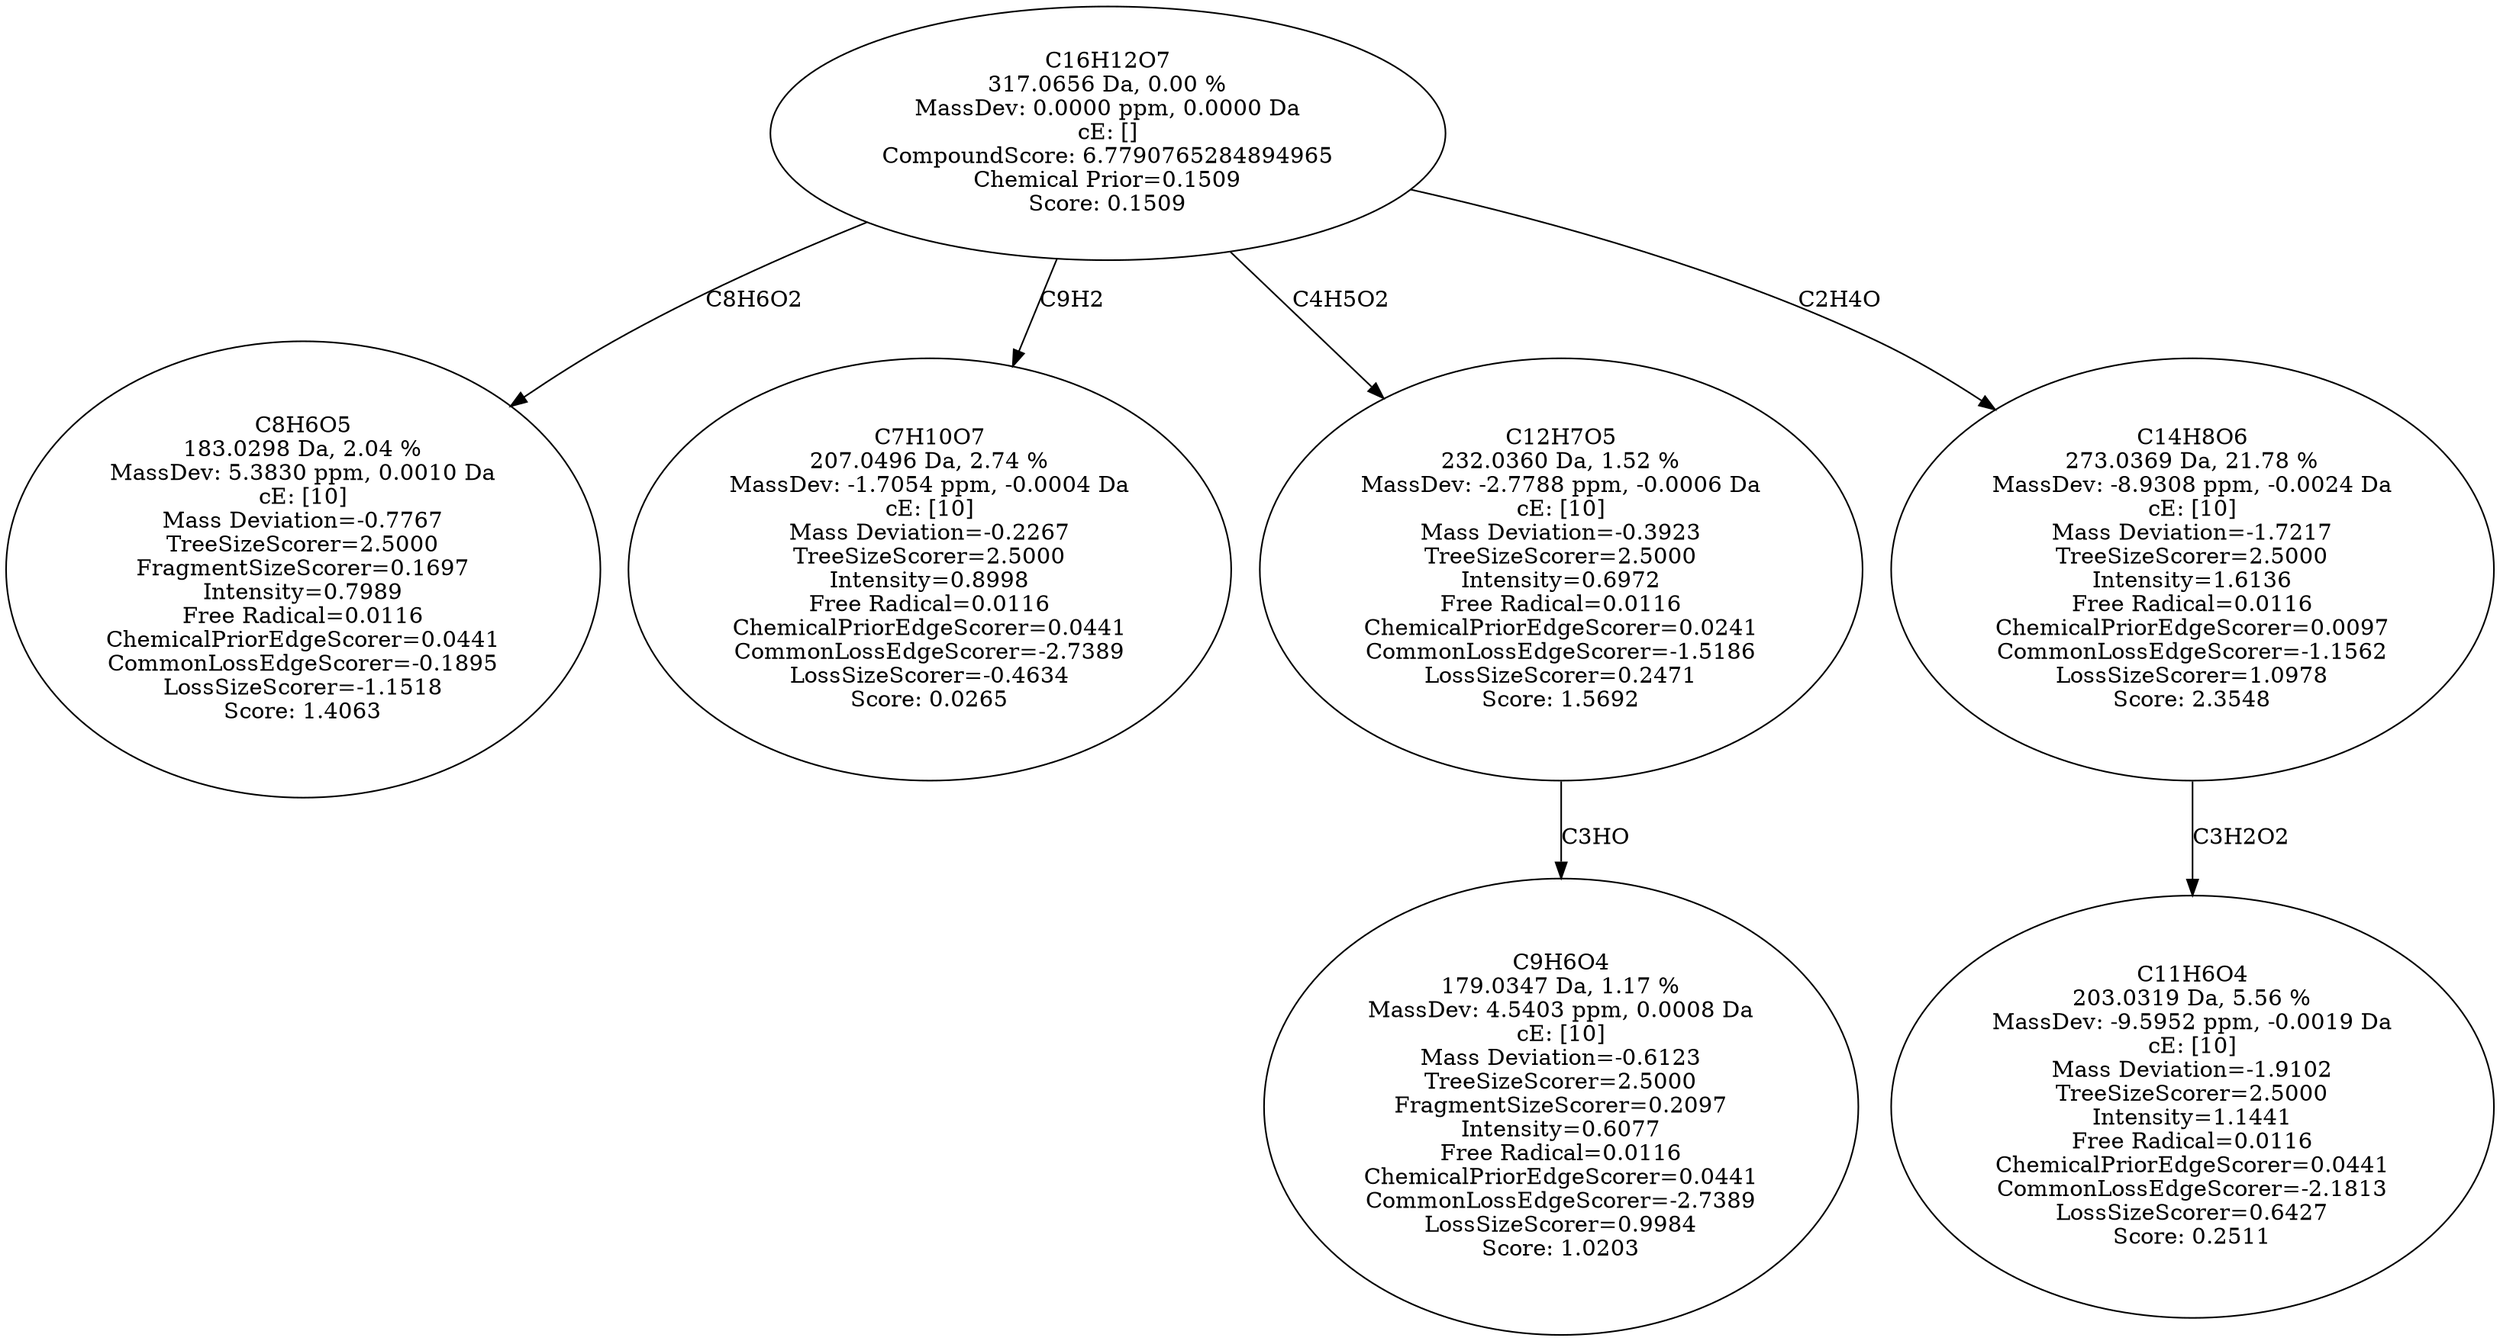 strict digraph {
v1 [label="C8H6O5\n183.0298 Da, 2.04 %\nMassDev: 5.3830 ppm, 0.0010 Da\ncE: [10]\nMass Deviation=-0.7767\nTreeSizeScorer=2.5000\nFragmentSizeScorer=0.1697\nIntensity=0.7989\nFree Radical=0.0116\nChemicalPriorEdgeScorer=0.0441\nCommonLossEdgeScorer=-0.1895\nLossSizeScorer=-1.1518\nScore: 1.4063"];
v2 [label="C7H10O7\n207.0496 Da, 2.74 %\nMassDev: -1.7054 ppm, -0.0004 Da\ncE: [10]\nMass Deviation=-0.2267\nTreeSizeScorer=2.5000\nIntensity=0.8998\nFree Radical=0.0116\nChemicalPriorEdgeScorer=0.0441\nCommonLossEdgeScorer=-2.7389\nLossSizeScorer=-0.4634\nScore: 0.0265"];
v3 [label="C9H6O4\n179.0347 Da, 1.17 %\nMassDev: 4.5403 ppm, 0.0008 Da\ncE: [10]\nMass Deviation=-0.6123\nTreeSizeScorer=2.5000\nFragmentSizeScorer=0.2097\nIntensity=0.6077\nFree Radical=0.0116\nChemicalPriorEdgeScorer=0.0441\nCommonLossEdgeScorer=-2.7389\nLossSizeScorer=0.9984\nScore: 1.0203"];
v4 [label="C12H7O5\n232.0360 Da, 1.52 %\nMassDev: -2.7788 ppm, -0.0006 Da\ncE: [10]\nMass Deviation=-0.3923\nTreeSizeScorer=2.5000\nIntensity=0.6972\nFree Radical=0.0116\nChemicalPriorEdgeScorer=0.0241\nCommonLossEdgeScorer=-1.5186\nLossSizeScorer=0.2471\nScore: 1.5692"];
v5 [label="C11H6O4\n203.0319 Da, 5.56 %\nMassDev: -9.5952 ppm, -0.0019 Da\ncE: [10]\nMass Deviation=-1.9102\nTreeSizeScorer=2.5000\nIntensity=1.1441\nFree Radical=0.0116\nChemicalPriorEdgeScorer=0.0441\nCommonLossEdgeScorer=-2.1813\nLossSizeScorer=0.6427\nScore: 0.2511"];
v6 [label="C14H8O6\n273.0369 Da, 21.78 %\nMassDev: -8.9308 ppm, -0.0024 Da\ncE: [10]\nMass Deviation=-1.7217\nTreeSizeScorer=2.5000\nIntensity=1.6136\nFree Radical=0.0116\nChemicalPriorEdgeScorer=0.0097\nCommonLossEdgeScorer=-1.1562\nLossSizeScorer=1.0978\nScore: 2.3548"];
v7 [label="C16H12O7\n317.0656 Da, 0.00 %\nMassDev: 0.0000 ppm, 0.0000 Da\ncE: []\nCompoundScore: 6.7790765284894965\nChemical Prior=0.1509\nScore: 0.1509"];
v7 -> v1 [label="C8H6O2"];
v7 -> v2 [label="C9H2"];
v4 -> v3 [label="C3HO"];
v7 -> v4 [label="C4H5O2"];
v6 -> v5 [label="C3H2O2"];
v7 -> v6 [label="C2H4O"];
}